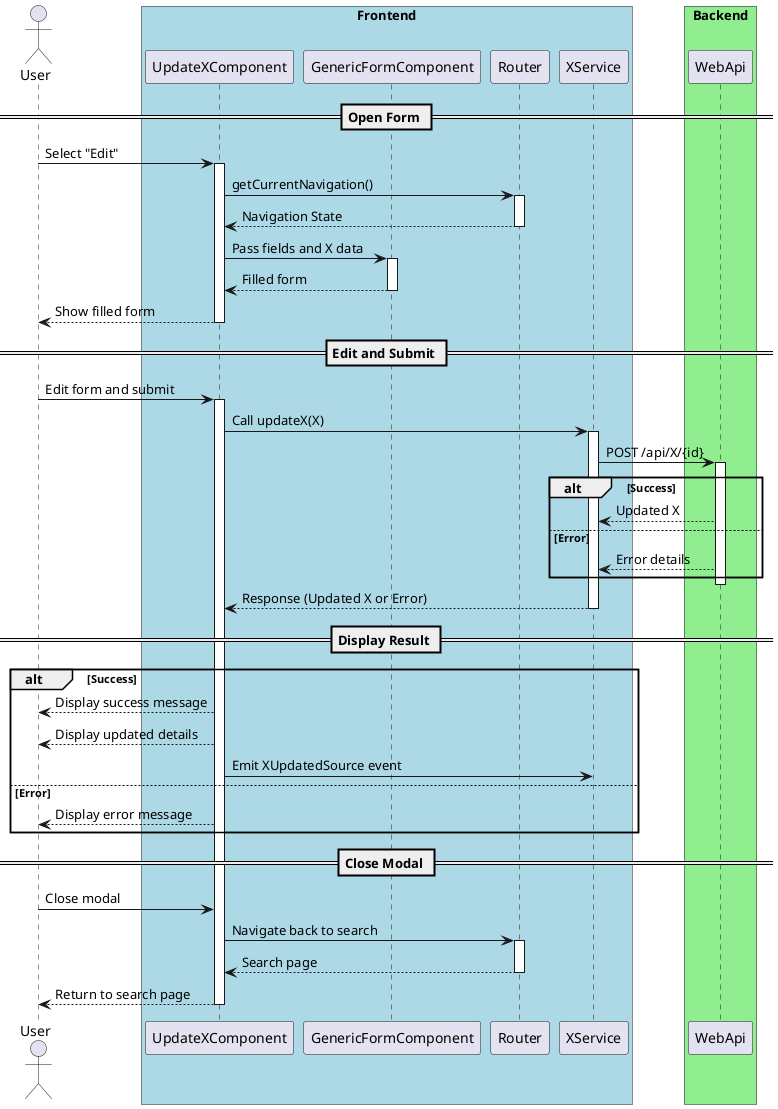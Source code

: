 @startuml
actor User

box "Frontend" #LightBlue
participant "UpdateXComponent" as USC
participant "GenericFormComponent" as GFC
participant "Router" as Router
participant "XService" as XS
end box

box "Backend" #LightGreen
participant "WebApi" as API
end box

== Open Form ==
User -> USC: Select "Edit"
activate USC
USC -> Router: getCurrentNavigation()
activate Router
Router --> USC: Navigation State
deactivate Router
USC -> GFC: Pass fields and X data
activate GFC
GFC --> USC: Filled form
deactivate GFC
USC --> User: Show filled form
deactivate USC

== Edit and Submit ==
User -> USC: Edit form and submit
activate USC
USC -> XS: Call updateX(X)
activate XS
XS -> API: POST /api/X/{id}
activate API
alt Success
    API --> XS: Updated X
else Error
    API --> XS: Error details
end
deactivate API
XS --> USC: Response (Updated X or Error)
deactivate XS

== Display Result ==
alt Success
    USC --> User: Display success message
    USC --> User: Display updated details
    USC -> XS: Emit XUpdatedSource event
else Error
    USC --> User: Display error message
end

== Close Modal ==
User -> USC: Close modal
USC -> Router: Navigate back to search
activate Router
Router --> USC: Search page
deactivate Router
USC --> User: Return to search page
deactivate USC
@enduml
